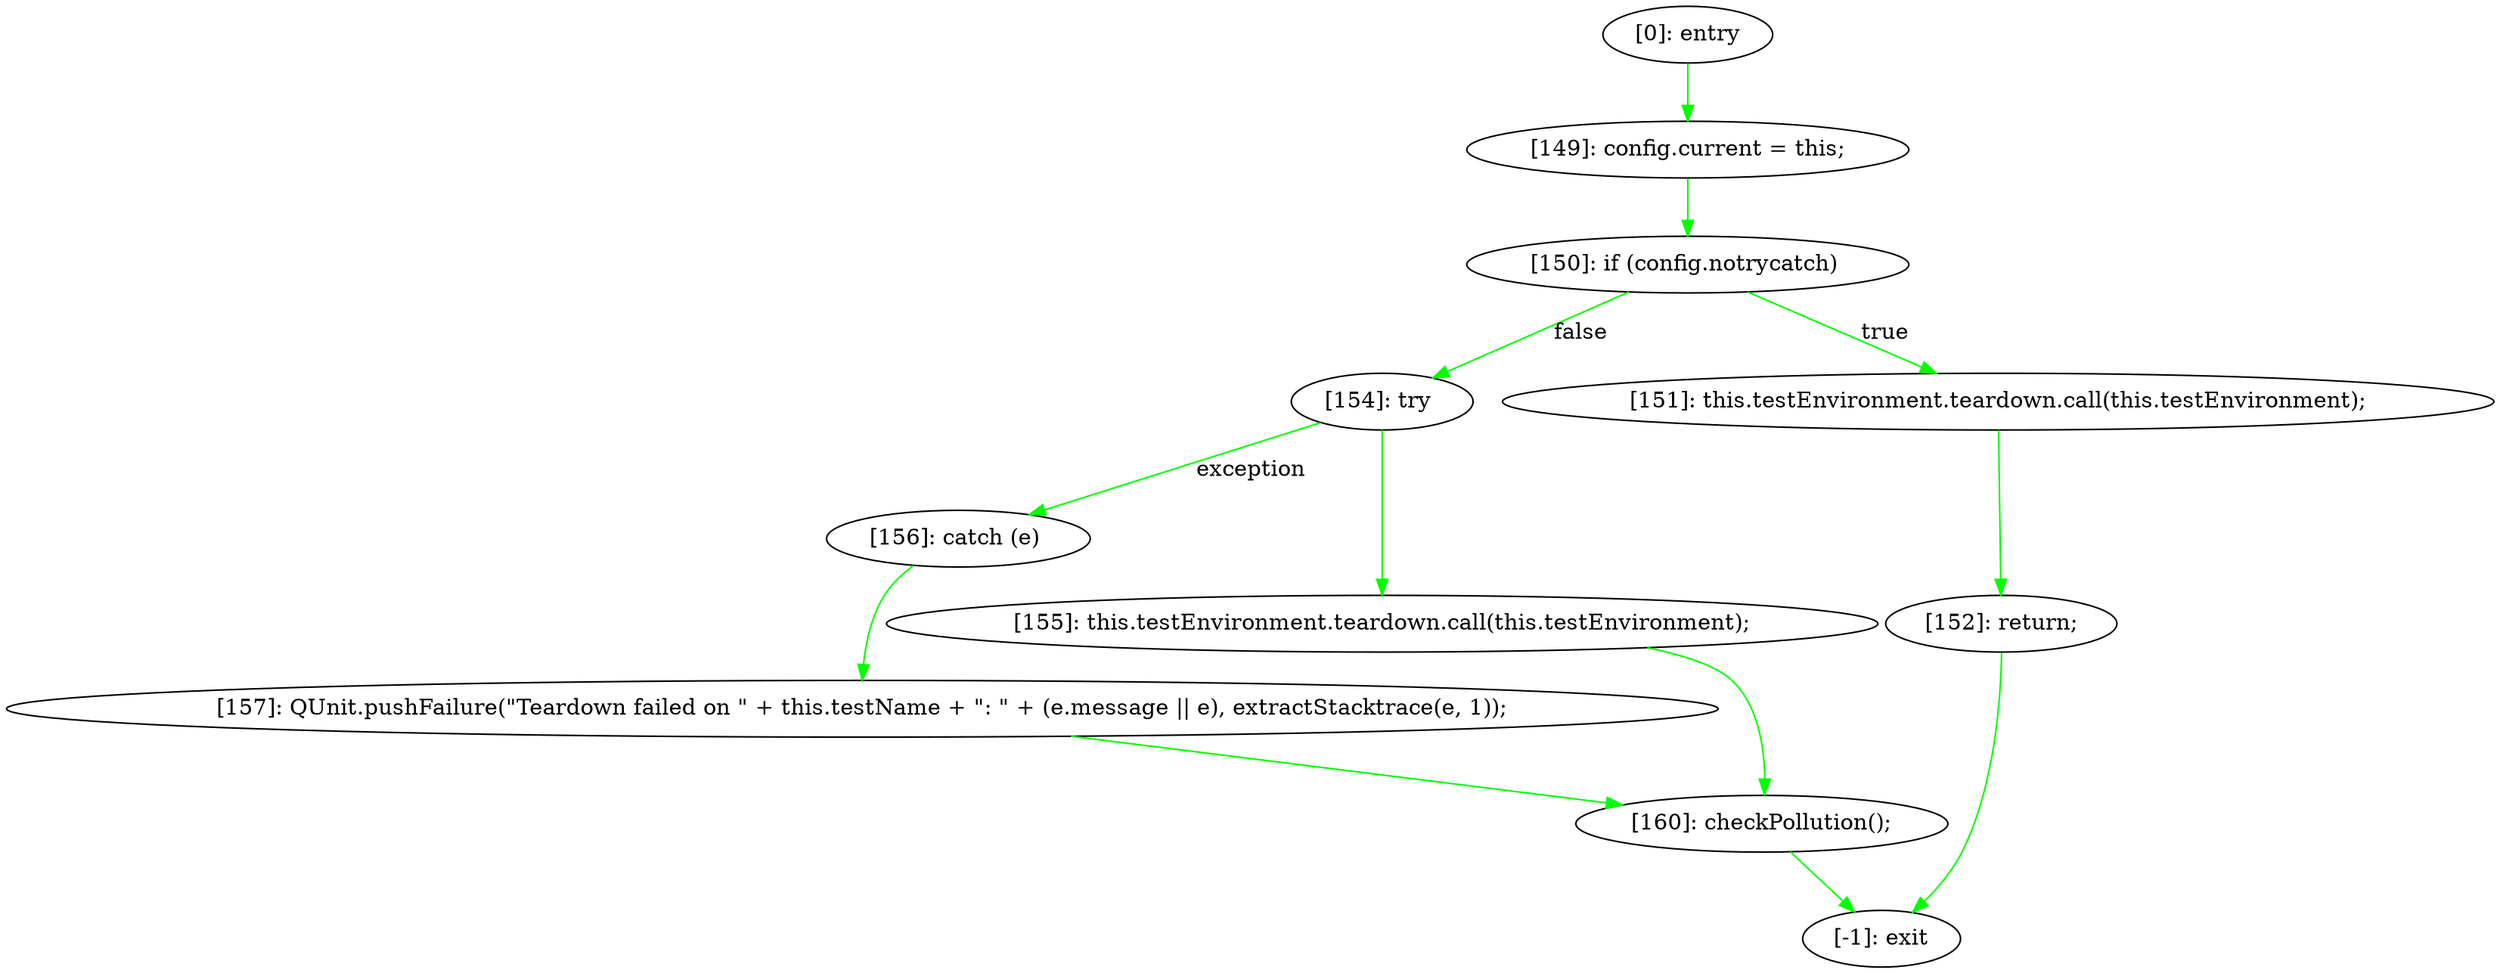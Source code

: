 digraph {
"0" [label="[156]: catch (e) "] 
"1" [label="[160]: checkPollution();\n"] 
"2" [label="[155]: this.testEnvironment.teardown.call(this.testEnvironment);\n"] 
"3" [label="[152]: return;\n"] 
"4" [label="[-1]: exit"] 
"5" [label="[157]: QUnit.pushFailure(\"Teardown failed on \" + this.testName + \": \" + (e.message || e), extractStacktrace(e, 1));\n"] 
"6" [label="[0]: entry"] 
"7" [label="[150]: if (config.notrycatch) "] 
"8" [label="[154]: try "] 
"9" [label="[151]: this.testEnvironment.teardown.call(this.testEnvironment);\n"] 
"10" [label="[149]: config.current = this;\n"] 
"0" -> "5" [label="" color="green"] 
"1" -> "4" [label="" color="green"] 
"2" -> "1" [label="" color="green"] 
"3" -> "4" [label="" color="green"] 
"5" -> "1" [label="" color="green"] 
"6" -> "10" [label="" color="green"] 
"7" -> "9" [label="true" color="green"] 
"7" -> "8" [label="false" color="green"] 
"8" -> "0" [label="exception" color="green"] 
"8" -> "2" [label="" color="green"] 
"9" -> "3" [label="" color="green"] 
"10" -> "7" [label="" color="green"] 
}

